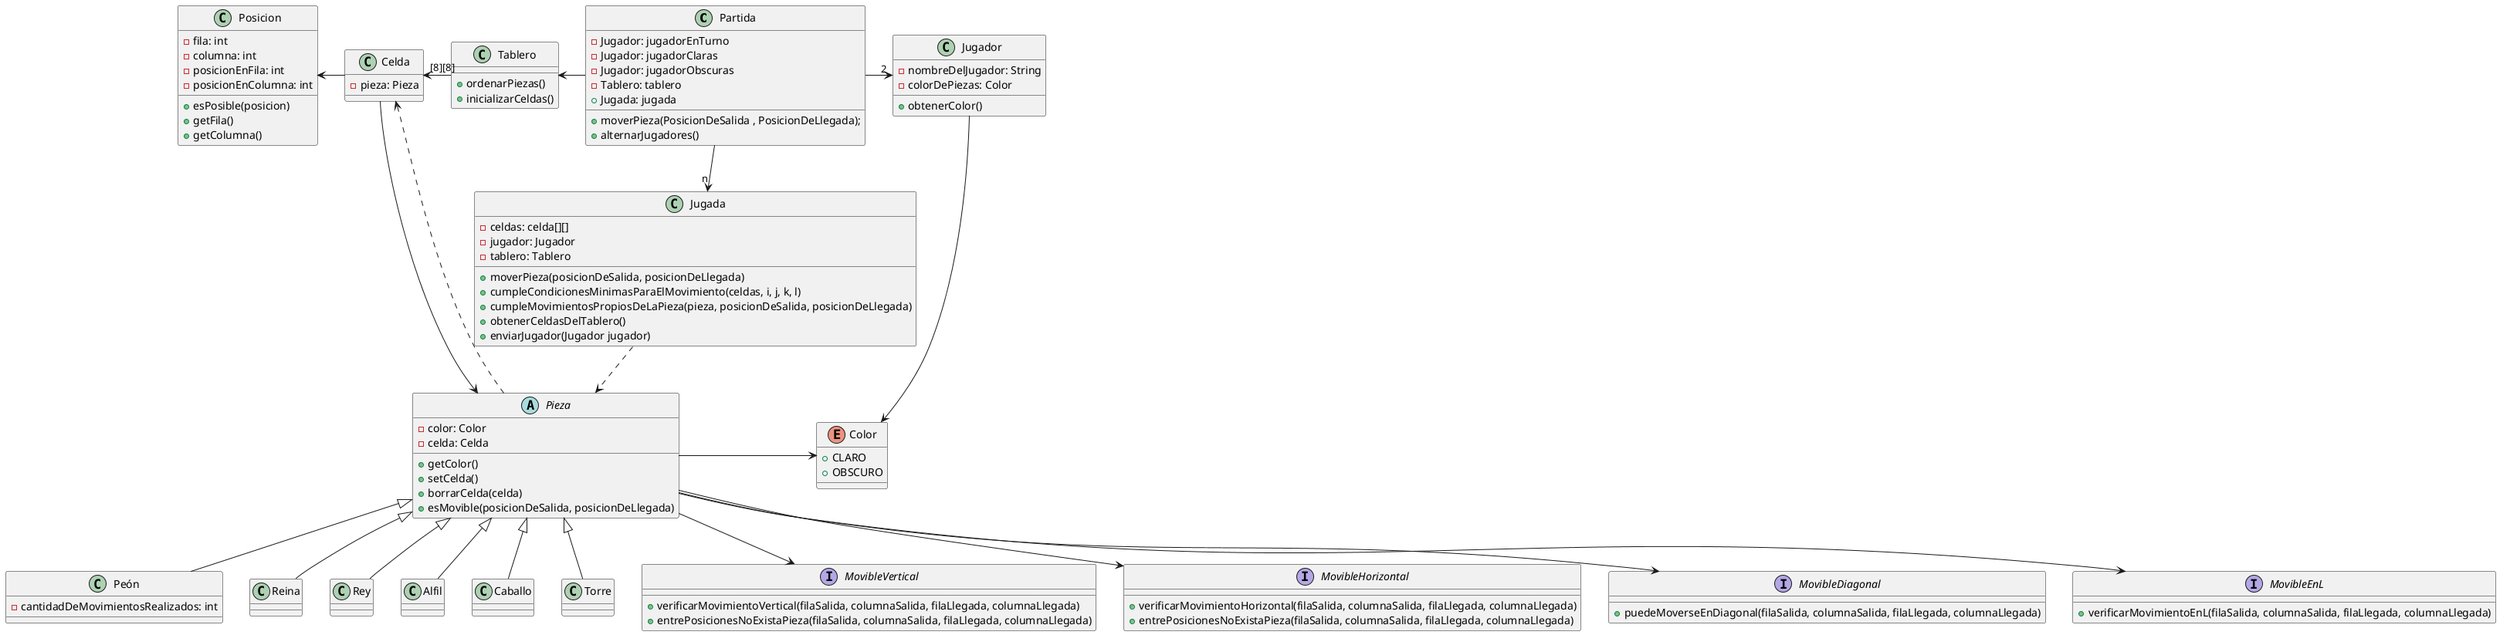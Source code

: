@startuml

class Partida{
    -Jugador: jugadorEnTurno
    -Jugador: jugadorClaras
    -Jugador: jugadorObscuras
    -Tablero: tablero
    +Jugada: jugada
    +moverPieza(PosicionDeSalida , PosicionDeLlegada);
    +alternarJugadores()
}

class Tablero{
    +ordenarPiezas()
    +inicializarCeldas()
}

class Celda{
    -pieza: Pieza
    }
class Posicion {
    -fila: int
    -columna: int
    +esPosible(posicion)
    +getFila()
    +getColumna()
}
class Jugador{
    -nombreDelJugador: String
    -colorDePiezas: Color
    +obtenerColor()
}

abstract class Pieza{
    -color: Color
    -celda: Celda
    +getColor()
    +setCelda()
    +borrarCelda(celda)
    +esMovible(posicionDeSalida, posicionDeLlegada)
}
class Posicion{
    -posicionEnFila: int
    -posicionEnColumna: int

}

class Peón{
    -cantidadDeMovimientosRealizados: int
}
class Reina{

}
class Rey{
    }
class Alfil{}
class Caballo{}
class Torre{}

'Esta clase serviría para realizar actualizaciones en el sistema si se quisiese competir por puntaje
'ya que en el ajedrez profesional las lógica.piezas tienen un "atributo" de cuanto valen xd

enum Color{
    +CLARO
    +OBSCURO
}

class Jugada{
    - celdas: celda[][]
    - jugador: Jugador
    - tablero: Tablero
    +moverPieza(posicionDeSalida, posicionDeLlegada)
    +cumpleCondicionesMinimasParaElMovimiento(celdas, i, j, k, l)
    +cumpleMovimientosPropiosDeLaPieza(pieza, posicionDeSalida, posicionDeLlegada)
    +obtenerCeldasDelTablero()
    +enviarJugador(Jugador jugador)
}

interface MovibleVertical {
    +verificarMovimientoVertical(filaSalida, columnaSalida, filaLlegada, columnaLlegada)
    +entrePosicionesNoExistaPieza(filaSalida, columnaSalida, filaLlegada, columnaLlegada)
}
interface MovibleHorizontal {
    +verificarMovimientoHorizontal(filaSalida, columnaSalida, filaLlegada, columnaLlegada)
    +entrePosicionesNoExistaPieza(filaSalida, columnaSalida, filaLlegada, columnaLlegada)
}
interface MovibleDiagonal {
    +puedeMoverseEnDiagonal(filaSalida, columnaSalida, filaLlegada, columnaLlegada)
}
interface MovibleEnL {
    +verificarMovimientoEnL(filaSalida, columnaSalida, filaLlegada, columnaLlegada)
}

Partida -->"n" Jugada
Jugada ..> Pieza
Posicion <- Celda
Pieza .> Celda

Pieza --> MovibleHorizontal
Pieza --> MovibleVertical
Pieza --> MovibleDiagonal
Pieza --> MovibleEnL
Tablero <- Partida
Partida ->"2" Jugador
Pieza <|-- Peón
Pieza <|-- Reina
Pieza <|-- Rey
Pieza<|-- Alfil
Pieza <|-- Torre
Pieza <|-- Caballo
Pieza -> Color
Jugador ---> Color
Celda -> Pieza
Celda "[8][8]"<- Tablero



@enduml
